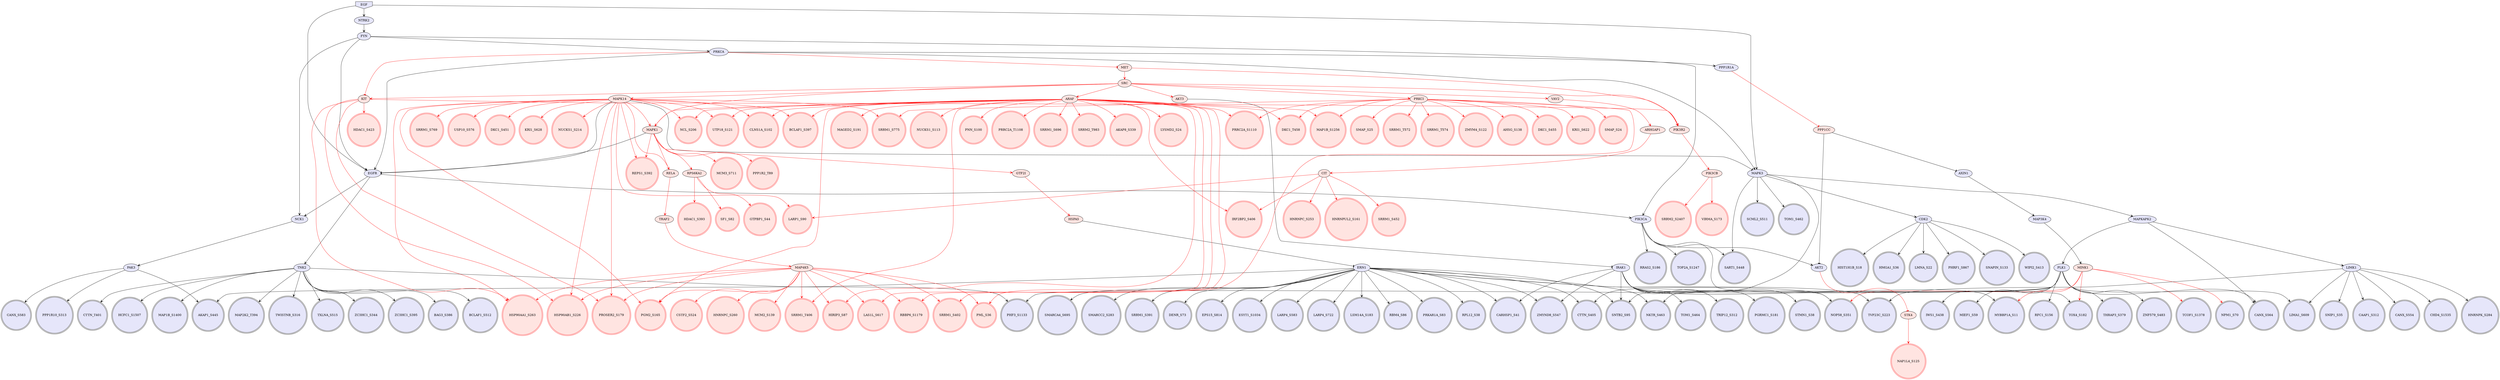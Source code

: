 digraph {

FYN->EGFR [penwidth=1, color=black, arrowhead="vee"]
EGFR->NCK1 [penwidth=1, color=black, arrowhead="vee"]
PRKCA->EGFR [penwidth=1, color=black, arrowhead="vee"]
EGF->EGFR [penwidth=1, color=black, arrowhead="vee"]
MAPK14->EGFR [penwidth=1, color=black, arrowhead="tee"]
EGFR->PIK3CA [penwidth=1, color=black, arrowhead="vee"]
MAPK1->EGFR [penwidth=1, color=black, arrowhead="tee"]
EGFR->TNK2 [penwidth=1, color=black, arrowhead="vee"]
NTRK2->FYN [penwidth=1, color=black, arrowhead="vee"]
EGF->NTRK2 [penwidth=1, color=black, arrowhead="vee"]
FYN->NCK1 [penwidth=1, color=black, arrowhead="vee"]
FYN->PRKCA [penwidth=1, color=black, arrowhead="vee"]
FYN->PIK3CA [penwidth=1, color=black, arrowhead="vee"]
AKT3->IRAK1 [penwidth=1, color=black, arrowhead="tee"]
NCK1->PAK3 [penwidth=1, color=black, arrowhead="vee"]
PRKCA->MAPK3 [penwidth=1, color=black, arrowhead="vee"]
EGF->MAPK3 [penwidth=1, color=black, arrowhead="vee"]
MAPK3->CDK2 [penwidth=1, color=black, arrowhead="vee"]
MAPK3->MAPKAPK2 [penwidth=1, color=black, arrowhead="vee"]
MAPK14->MAPK3 [penwidth=1, color=black, arrowhead="tee"]
PRKCA->PPP1R1A [penwidth=1, color=black, arrowhead="vee"]
HSPA5->ERN1 [penwidth=1, color=black, arrowhead="tee"]
AXIN1->MAP3K4 [penwidth=1, color=black, arrowhead="vee"]
MAP3K4->MINK1 [penwidth=1, color=black, arrowhead="vee"]
MAPKAPK2->PLK1 [penwidth=1, color=black, arrowhead="vee"]
PIK3CA->AKT2 [penwidth=1, color=black, arrowhead="vee"]
PPP1CC->AKT2 [penwidth=1, color=black, arrowhead="tee"]
MAPKAPK2->LIMK1 [penwidth=1, color=black, arrowhead="vee"]
PPP1CC->AXIN1 [penwidth=1, color=black, arrowhead="tee"]
ERN1->AKAP1_S445 [penwidth=1, color=black, arrowhead="vee"]
PAK3->AKAP1_S445 [penwidth=1, color=black, arrowhead="vee"]
TNK2->BAG3_S386 [penwidth=1, color=black, arrowhead="vee"]
TNK2->BCLAF1_S512 [penwidth=1, color=black, arrowhead="vee"]
LIMK1->CAAP1_S312 [penwidth=1, color=black, arrowhead="vee"]
LIMK1->CANX_S554 [penwidth=1, color=black, arrowhead="vee"]
PLK1->CANX_S564 [penwidth=1, color=black, arrowhead="vee"]
MAPKAPK2->CANX_S564 [penwidth=1, color=black, arrowhead="vee"]
PAK3->CANX_S583 [penwidth=1, color=black, arrowhead="vee"]
ERN1->CARHSP1_S41 [penwidth=1, color=black, arrowhead="vee"]
IRAK1->CARHSP1_S41 [penwidth=1, color=black, arrowhead="vee"]
LIMK1->CHD4_S1535 [penwidth=1, color=black, arrowhead="vee"]
ERN1->CTTN_S405 [penwidth=1, color=black, arrowhead="vee"]
MAPK3->CTTN_S405 [penwidth=1, color=black, arrowhead="vee"]
TNK2->CTTN_T401 [penwidth=1, color=black, arrowhead="vee"]
ERN1->DENR_S73 [penwidth=1, color=black, arrowhead="vee"]
ERN1->EPS15_S814 [penwidth=1, color=black, arrowhead="vee"]
ERN1->ESYT1_S1034 [penwidth=1, color=black, arrowhead="vee"]
TNK2->HCFC1_S1507 [penwidth=1, color=black, arrowhead="vee"]
CDK2->HIST1H1B_S18 [penwidth=1, color=black, arrowhead="vee"]
CDK2->HMGA1_S36 [penwidth=1, color=black, arrowhead="vee"]
LIMK1->HNRNPK_S284 [penwidth=1, color=black, arrowhead="vee"]
PLK1->IWS1_S438 [penwidth=1, color=black, arrowhead="vee"]
ERN1->LARP4_S583 [penwidth=1, color=black, arrowhead="vee"]
ERN1->LARP4_S722 [penwidth=1, color=black, arrowhead="vee"]
PLK1->LIMA1_S609 [penwidth=1, color=black, arrowhead="vee"]
LIMK1->LIMA1_S609 [penwidth=1, color=black, arrowhead="vee"]
CDK2->LMNA_S22 [penwidth=1, color=black, arrowhead="vee"]
ERN1->LSM14A_S183 [penwidth=1, color=black, arrowhead="vee"]
TNK2->MAP1B_S1400 [penwidth=1, color=black, arrowhead="vee"]
TNK2->MAP2K2_T394 [penwidth=1, color=black, arrowhead="vee"]
PLK1->MIEF1_S59 [penwidth=1, color=black, arrowhead="vee"]
IRAK1->MYBBP1A_S11 [penwidth=1, color=black, arrowhead="vee"]
MINK1->MYBBP1A_S11 [penwidth=1, color=red, arrowhead="vee"]
ERN1->NKTR_S463 [penwidth=1, color=black, arrowhead="vee"]
PLK1->NKTR_S463 [penwidth=1, color=black, arrowhead="vee"]
ERN1->NOP58_S351 [penwidth=1, color=black, arrowhead="vee"]
IRAK1->NOP58_S351 [penwidth=1, color=black, arrowhead="vee"]
MINK1->NOP58_S351 [penwidth=1, color=red, arrowhead="vee"]
MINK1->NPM1_S70 [penwidth=1, color=red, arrowhead="vee"]
IRAK1->PGRMC1_S181 [penwidth=1, color=black, arrowhead="vee"]
TNK2->PHF3_S1133 [penwidth=1, color=black, arrowhead="vee"]
PLK1->PHF3_S1133 [penwidth=1, color=black, arrowhead="vee"]
CDK2->PHRF1_S867 [penwidth=1, color=black, arrowhead="vee"]
PAK3->PPP1R10_S313 [penwidth=1, color=black, arrowhead="vee"]
ERN1->PRKAR1A_S83 [penwidth=1, color=black, arrowhead="vee"]
ERN1->RBM4_S86 [penwidth=1, color=black, arrowhead="vee"]
PLK1->RFC1_S156 [penwidth=1, color=black, arrowhead="vee"]
ERN1->RPL12_S38 [penwidth=1, color=black, arrowhead="vee"]
PIK3CA->RRAS2_S186 [penwidth=1, color=black, arrowhead="vee"]
MAPK3->SART1_S448 [penwidth=1, color=black, arrowhead="vee"]
PIK3CA->SART1_S448 [penwidth=1, color=black, arrowhead="vee"]
MAPK3->SCML2_S511 [penwidth=1, color=black, arrowhead="vee"]
ERN1->SMARCA4_S695 [penwidth=1, color=black, arrowhead="vee"]
ERN1->SMARCC2_S283 [penwidth=1, color=black, arrowhead="vee"]
CDK2->SNAPIN_S133 [penwidth=1, color=black, arrowhead="vee"]
LIMK1->SNIP1_S35 [penwidth=1, color=black, arrowhead="vee"]
ERN1->SNTB2_S95 [penwidth=1, color=black, arrowhead="vee"]
PLK1->SNTB2_S95 [penwidth=1, color=black, arrowhead="vee"]
IRAK1->SNTB2_S95 [penwidth=1, color=black, arrowhead="vee"]
ERN1->SRRM1_S391 [penwidth=1, color=black, arrowhead="vee"]
IRAK1->STMN1_S38 [penwidth=1, color=black, arrowhead="vee"]
MINK1->TCOF1_S1378 [penwidth=1, color=red, arrowhead="vee"]
PLK1->THRAP3_S379 [penwidth=1, color=black, arrowhead="vee"]
MAPK3->TOM1_S462 [penwidth=1, color=black, arrowhead="vee"]
IRAK1->TOM1_S464 [penwidth=1, color=black, arrowhead="vee"]
PIK3CA->TOP2A_S1247 [penwidth=1, color=black, arrowhead="vee"]
MINK1->TOX4_S182 [penwidth=1, color=red, arrowhead="vee"]
PIK3CA->TOX4_S182 [penwidth=1, color=black, arrowhead="vee"]
IRAK1->TRIP12_S312 [penwidth=1, color=black, arrowhead="vee"]
ERN1->TVP23C_S223 [penwidth=1, color=black, arrowhead="vee"]
LIMK1->TVP23C_S223 [penwidth=1, color=black, arrowhead="vee"]
TNK2->TWISTNB_S316 [penwidth=1, color=black, arrowhead="vee"]
TNK2->TXLNA_S515 [penwidth=1, color=black, arrowhead="vee"]
CDK2->WIPI2_S413 [penwidth=1, color=black, arrowhead="vee"]
TNK2->ZC3HC1_S344 [penwidth=1, color=black, arrowhead="vee"]
TNK2->ZC3HC1_S395 [penwidth=1, color=black, arrowhead="vee"]
ERN1->ZMYND8_S547 [penwidth=1, color=black, arrowhead="vee"]
IRAK1->ZMYND8_S547 [penwidth=1, color=black, arrowhead="vee"]
PLK1->ZNF579_S483 [penwidth=1, color=black, arrowhead="vee"]
SRC->AKT3 [penwidth=1, color=red, arrowhead="vee"]
MET->SRC [penwidth=1, color=red, arrowhead="vee"]
SRC->KIT [penwidth=1, color=red, arrowhead="vee"]
SRC->ARAF [penwidth=1, color=red, arrowhead="vee"]
SRC->MAPK14 [penwidth=1, color=red, arrowhead="vee"]
SRC->MAPK1 [penwidth=1, color=red, arrowhead="vee"]
SRC->PRKCI [penwidth=1, color=red, arrowhead="vee"]
SRC->PIK3R2 [penwidth=1, color=red, arrowhead="vee"]
SRC->VAV2 [penwidth=1, color=red, arrowhead="vee"]
MAPK1->GTF2I [penwidth=1, color=red, arrowhead="vee"]
MAPK1->RPS6KA2 [penwidth=1, color=red, arrowhead="vee"]
PRKCA->MET [penwidth=1, color=red, arrowhead="tee"]
MET->PIK3R2 [penwidth=1, color=red, arrowhead="vee"]
PRKCA->KIT [penwidth=1, color=red, arrowhead="tee"]
KIT->PIK3R2 [penwidth=1, color=red, arrowhead="vee"]
ARAF->MAPK1 [penwidth=1, color=red, arrowhead="vee"]
AKT2->STK4 [penwidth=1, color=red, arrowhead="tee"]
ARHGAP1->CIT [penwidth=1, color=red, arrowhead="vee"]
RELA->TRAF2 [penwidth=1, color=red, arrowhead="vee"]
MAPK14->RELA [penwidth=1, color=red, arrowhead="vee"]
MAPK1->RELA [penwidth=1, color=red, arrowhead="vee"]
TRAF2->MAP4K5 [penwidth=1, color=red, arrowhead="vee"]
MAPK14->MAPK1 [penwidth=1, color=red, arrowhead="vee"]
PIK3R2->PIK3CB [penwidth=1, color=red, arrowhead="vee"]
PPP1R1A->PPP1CC [penwidth=1, color=red, arrowhead="tee"]
VAV2->ARHGAP1 [penwidth=1, color=red, arrowhead="vee"]
GTF2I->HSPA5 [penwidth=1, color=red, arrowhead="vee"]
PRKCI->AHSG_S138 [penwidth=1, color=red, arrowhead="vee"]
ARAF->AKAP8_S339 [penwidth=1, color=red, arrowhead="vee"]
ARAF->BCLAF1_S397 [penwidth=1, color=red, arrowhead="vee"]
MAPK14->BCLAF1_S397 [penwidth=1, color=red, arrowhead="vee"]
ARAF->CLNS1A_S102 [penwidth=1, color=red, arrowhead="vee"]
MAPK14->CLNS1A_S102 [penwidth=1, color=red, arrowhead="vee"]
MAP4K5->CSTF2_S524 [penwidth=1, color=red, arrowhead="vee"]
MAPK14->DKC1_S451 [penwidth=1, color=red, arrowhead="vee"]
PRKCI->DKC1_S455 [penwidth=1, color=red, arrowhead="vee"]
ARAF->DKC1_T458 [penwidth=1, color=red, arrowhead="vee"]
PRKCI->DKC1_T458 [penwidth=1, color=red, arrowhead="vee"]
RPS6KA2->GTPBP1_S44 [penwidth=1, color=red, arrowhead="vee"]
RPS6KA2->HDAC1_S393 [penwidth=1, color=red, arrowhead="vee"]
KIT->HDAC1_S423 [penwidth=1, color=red, arrowhead="vee"]
ARAF->HIRIP3_S87 [penwidth=1, color=red, arrowhead="vee"]
MAP4K5->HIRIP3_S87 [penwidth=1, color=red, arrowhead="vee"]
CIT->HNRNPC_S253 [penwidth=1, color=red, arrowhead="vee"]
MAP4K5->HNRNPC_S260 [penwidth=1, color=red, arrowhead="vee"]
CIT->HNRNPUL2_S161 [penwidth=1, color=red, arrowhead="vee"]
MAPK14->HSP90AA1_S263 [penwidth=1, color=red, arrowhead="vee"]
MAP4K5->HSP90AA1_S263 [penwidth=1, color=red, arrowhead="vee"]
KIT->HSP90AA1_S263 [penwidth=1, color=red, arrowhead="vee"]
MAPK14->HSP90AB1_S226 [penwidth=1, color=red, arrowhead="vee"]
MAP4K5->HSP90AB1_S226 [penwidth=1, color=red, arrowhead="vee"]
KIT->HSP90AB1_S226 [penwidth=1, color=red, arrowhead="vee"]
ARAF->IRF2BP2_S406 [penwidth=1, color=red, arrowhead="vee"]
CIT->IRF2BP2_S406 [penwidth=1, color=red, arrowhead="vee"]
PRKCI->KRI1_S622 [penwidth=1, color=red, arrowhead="vee"]
MAPK14->KRI1_S628 [penwidth=1, color=red, arrowhead="vee"]
CIT->LARP1_S90 [penwidth=1, color=red, arrowhead="vee"]
MAPK14->LARP1_S90 [penwidth=1, color=red, arrowhead="vee"]
ARAF->LAS1L_S617 [penwidth=1, color=red, arrowhead="vee"]
MAP4K5->LAS1L_S617 [penwidth=1, color=red, arrowhead="vee"]
ARAF->LYSMD2_S24 [penwidth=1, color=red, arrowhead="vee"]
ARAF->MAGED2_S191 [penwidth=1, color=red, arrowhead="vee"]
ARAF->MAP1B_S1256 [penwidth=1, color=red, arrowhead="vee"]
PRKCI->MAP1B_S1256 [penwidth=1, color=red, arrowhead="vee"]
MAP4K5->MCM2_S139 [penwidth=1, color=red, arrowhead="vee"]
MAPK1->MCM3_S711 [penwidth=1, color=red, arrowhead="vee"]
STK4->NAP1L4_S125 [penwidth=1, color=red, arrowhead="vee"]
ARAF->NCL_S206 [penwidth=1, color=red, arrowhead="vee"]
MAPK14->NCL_S206 [penwidth=1, color=red, arrowhead="vee"]
ARAF->NUCKS1_S113 [penwidth=1, color=red, arrowhead="vee"]
MAPK14->NUCKS1_S214 [penwidth=1, color=red, arrowhead="vee"]
ARAF->PGM2_S165 [penwidth=1, color=red, arrowhead="vee"]
MAPK14->PGM2_S165 [penwidth=1, color=red, arrowhead="vee"]
MAP4K5->PGM2_S165 [penwidth=1, color=red, arrowhead="vee"]
PRKCI->PML_S36 [penwidth=1, color=red, arrowhead="vee"]
MAP4K5->PML_S36 [penwidth=1, color=red, arrowhead="vee"]
ARAF->PNN_S100 [penwidth=1, color=red, arrowhead="vee"]
MAPK1->PPP1R2_T89 [penwidth=1, color=red, arrowhead="vee"]
MAPK14->PROSER2_S179 [penwidth=1, color=red, arrowhead="vee"]
MAP4K5->PROSER2_S179 [penwidth=1, color=red, arrowhead="vee"]
KIT->PROSER2_S179 [penwidth=1, color=red, arrowhead="vee"]
ARAF->PRRC2A_S1110 [penwidth=1, color=red, arrowhead="vee"]
PRKCI->PRRC2A_S1110 [penwidth=1, color=red, arrowhead="vee"]
ARAF->PRRC2A_T1108 [penwidth=1, color=red, arrowhead="vee"]
ARAF->RBBP6_S1179 [penwidth=1, color=red, arrowhead="vee"]
MAP4K5->RBBP6_S1179 [penwidth=1, color=red, arrowhead="vee"]
MAPK14->REPS1_S392 [penwidth=1, color=red, arrowhead="vee"]
MAPK1->REPS1_S392 [penwidth=1, color=red, arrowhead="vee"]
RPS6KA2->SF1_S82 [penwidth=1, color=red, arrowhead="vee"]
PRKCI->SMAP_S24 [penwidth=1, color=red, arrowhead="vee"]
PRKCI->SMAP_S25 [penwidth=1, color=red, arrowhead="vee"]
ARAF->SRRM1_S402 [penwidth=1, color=red, arrowhead="vee"]
MAP4K5->SRRM1_S402 [penwidth=1, color=red, arrowhead="vee"]
CIT->SRRM1_S452 [penwidth=1, color=red, arrowhead="vee"]
ARAF->SRRM1_S696 [penwidth=1, color=red, arrowhead="vee"]
MAPK14->SRRM1_S769 [penwidth=1, color=red, arrowhead="vee"]
MAPK14->SRRM1_S775 [penwidth=1, color=red, arrowhead="vee"]
PRKCI->SRRM1_S775 [penwidth=1, color=red, arrowhead="vee"]
ARAF->SRRM1_T406 [penwidth=1, color=red, arrowhead="vee"]
MAP4K5->SRRM1_T406 [penwidth=1, color=red, arrowhead="vee"]
PRKCI->SRRM1_T572 [penwidth=1, color=red, arrowhead="vee"]
PRKCI->SRRM1_T574 [penwidth=1, color=red, arrowhead="vee"]
PIK3CB->SRRM2_S2407 [penwidth=1, color=red, arrowhead="vee"]
ARAF->SRRM2_T983 [penwidth=1, color=red, arrowhead="vee"]
MAPK14->USP10_S576 [penwidth=1, color=red, arrowhead="vee"]
ARAF->UTP18_S121 [penwidth=1, color=red, arrowhead="vee"]
MAPK14->UTP18_S121 [penwidth=1, color=red, arrowhead="vee"]
PIK3CB->VIRMA_S173 [penwidth=1, color=red, arrowhead="vee"]
PRKCI->ZMYM4_S122 [penwidth=1, color=red, arrowhead="vee"]
EGF [style=filled, color=black, fillcolor=lavender, shape=invhouse];
RPL12_S38 [style=filled, color=black, fillcolor=lavender, shape=doublecircle];
NAP1L4_S125 [style=filled, color=red, fillcolor=mistyrose, shape=doublecircle];
PGRMC1_S181 [style=filled, color=black, fillcolor=lavender, shape=doublecircle];
RBBP6_S1179 [style=filled, color=red, fillcolor=mistyrose, shape=doublecircle];
SNAPIN_S133 [style=filled, color=black, fillcolor=lavender, shape=doublecircle];
TXLNA_S515 [style=filled, color=black, fillcolor=lavender, shape=doublecircle];
NPM1_S70 [style=filled, color=black, fillcolor=lavender, shape=doublecircle];
SMARCA4_S695 [style=filled, color=black, fillcolor=lavender, shape=doublecircle];
TCOF1_S1378 [style=filled, color=black, fillcolor=lavender, shape=doublecircle];
EPS15_S814 [style=filled, color=black, fillcolor=lavender, shape=doublecircle];
DENR_S73 [style=filled, color=black, fillcolor=lavender, shape=doublecircle];
PHF3_S1133 [style=filled, color=black, fillcolor=lavender, shape=doublecircle];
RFC1_S156 [style=filled, color=black, fillcolor=lavender, shape=doublecircle];
BCLAF1_S397 [style=filled, color=red, fillcolor=mistyrose, shape=doublecircle];
LARP1_S90 [style=filled, color=red, fillcolor=mistyrose, shape=doublecircle];
LYSMD2_S24 [style=filled, color=red, fillcolor=mistyrose, shape=doublecircle];
IRF2BP2_S406 [style=filled, color=red, fillcolor=mistyrose, shape=doublecircle];
SNIP1_S35 [style=filled, color=black, fillcolor=lavender, shape=doublecircle];
PNN_S100 [style=filled, color=red, fillcolor=mistyrose, shape=doublecircle];
SRRM1_T572 [style=filled, color=red, fillcolor=mistyrose, shape=doublecircle];
SRRM1_T574 [style=filled, color=red, fillcolor=mistyrose, shape=doublecircle];
SART1_S448 [style=filled, color=black, fillcolor=lavender, shape=doublecircle];
THRAP3_S379 [style=filled, color=black, fillcolor=lavender, shape=doublecircle];
AKAP8_S339 [style=filled, color=red, fillcolor=mistyrose, shape=doublecircle];
WIPI2_S413 [style=filled, color=black, fillcolor=lavender, shape=doublecircle];
SF1_S82 [style=filled, color=red, fillcolor=mistyrose, shape=doublecircle];
ZC3HC1_S344 [style=filled, color=black, fillcolor=lavender, shape=doublecircle];
PROSER2_S179 [style=filled, color=red, fillcolor=mistyrose, shape=doublecircle];
MAGED2_S191 [style=filled, color=red, fillcolor=mistyrose, shape=doublecircle];
PPP1R2_T89 [style=filled, color=red, fillcolor=mistyrose, shape=doublecircle];
HDAC1_S423 [style=filled, color=red, fillcolor=mistyrose, shape=doublecircle];
TOP2A_S1247 [style=filled, color=black, fillcolor=lavender, shape=doublecircle];
NKTR_S463 [style=filled, color=black, fillcolor=lavender, shape=doublecircle];
PGM2_S165 [style=filled, color=red, fillcolor=mistyrose, shape=doublecircle];
HCFC1_S1507 [style=filled, color=black, fillcolor=lavender, shape=doublecircle];
AHSG_S138 [style=filled, color=red, fillcolor=mistyrose, shape=doublecircle];
SRRM2_T983 [style=filled, color=red, fillcolor=mistyrose, shape=doublecircle];
MAP1B_S1400 [style=filled, color=black, fillcolor=lavender, shape=doublecircle];
PPP1R10_S313 [style=filled, color=black, fillcolor=lavender, shape=doublecircle];
MIEF1_S59 [style=filled, color=black, fillcolor=lavender, shape=doublecircle];
HNRNPK_S284 [style=filled, color=black, fillcolor=lavender, shape=doublecircle];
RRAS2_S186 [style=filled, color=black, fillcolor=lavender, shape=doublecircle];
TWISTNB_S316 [style=filled, color=black, fillcolor=lavender, shape=doublecircle];
SRRM1_S775 [style=filled, color=red, fillcolor=mistyrose, shape=doublecircle];
SRRM1_S769 [style=filled, color=red, fillcolor=mistyrose, shape=doublecircle];
HMGA1_S36 [style=filled, color=black, fillcolor=lavender, shape=doublecircle];
DKC1_S451 [style=filled, color=red, fillcolor=mistyrose, shape=doublecircle];
DKC1_T458 [style=filled, color=red, fillcolor=mistyrose, shape=doublecircle];
CAAP1_S312 [style=filled, color=black, fillcolor=lavender, shape=doublecircle];
ZC3HC1_S395 [style=filled, color=black, fillcolor=lavender, shape=doublecircle];
BCLAF1_S512 [style=filled, color=black, fillcolor=lavender, shape=doublecircle];
GTPBP1_S44 [style=filled, color=red, fillcolor=mistyrose, shape=doublecircle];
RBM4_S86 [style=filled, color=black, fillcolor=lavender, shape=doublecircle];
REPS1_S392 [style=filled, color=red, fillcolor=mistyrose, shape=doublecircle];
MAP2K2_T394 [style=filled, color=black, fillcolor=lavender, shape=doublecircle];
TOM1_S462 [style=filled, color=black, fillcolor=lavender, shape=doublecircle];
TOM1_S464 [style=filled, color=black, fillcolor=lavender, shape=doublecircle];
SRRM1_S391 [style=filled, color=black, fillcolor=lavender, shape=doublecircle];
TVP23C_S223 [style=filled, color=black, fillcolor=lavender, shape=doublecircle];
TOX4_S182 [style=filled, color=black, fillcolor=lavender, shape=doublecircle];
NOP58_S351 [style=filled, color=black, fillcolor=lavender, shape=doublecircle];
MCM2_S139 [style=filled, color=red, fillcolor=mistyrose, shape=doublecircle];
HNRNPC_S253 [style=filled, color=red, fillcolor=mistyrose, shape=doublecircle];
HNRNPC_S260 [style=filled, color=red, fillcolor=mistyrose, shape=doublecircle];
CHD4_S1535 [style=filled, color=black, fillcolor=lavender, shape=doublecircle];
MYBBP1A_S11 [style=filled, color=black, fillcolor=lavender, shape=doublecircle];
USP10_S576 [style=filled, color=red, fillcolor=mistyrose, shape=doublecircle];
CANX_S554 [style=filled, color=black, fillcolor=lavender, shape=doublecircle];
KRI1_S628 [style=filled, color=red, fillcolor=mistyrose, shape=doublecircle];
KRI1_S622 [style=filled, color=red, fillcolor=mistyrose, shape=doublecircle];
PRRC2A_T1108 [style=filled, color=red, fillcolor=mistyrose, shape=doublecircle];
PRRC2A_S1110 [style=filled, color=red, fillcolor=mistyrose, shape=doublecircle];
DKC1_S455 [style=filled, color=red, fillcolor=mistyrose, shape=doublecircle];
SRRM1_S452 [style=filled, color=red, fillcolor=mistyrose, shape=doublecircle];
HIRIP3_S87 [style=filled, color=red, fillcolor=mistyrose, shape=doublecircle];
TRIP12_S312 [style=filled, color=black, fillcolor=lavender, shape=doublecircle];
SMAP_S25 [style=filled, color=red, fillcolor=mistyrose, shape=doublecircle];
SMAP_S24 [style=filled, color=red, fillcolor=mistyrose, shape=doublecircle];
CANX_S564 [style=filled, color=black, fillcolor=lavender, shape=doublecircle];
HIST1H1B_S18 [style=filled, color=black, fillcolor=lavender, shape=doublecircle];
LMNA_S22 [style=filled, color=black, fillcolor=lavender, shape=doublecircle];
HNRNPUL2_S161 [style=filled, color=red, fillcolor=mistyrose, shape=doublecircle];
CANX_S583 [style=filled, color=black, fillcolor=lavender, shape=doublecircle];
CSTF2_S524 [style=filled, color=red, fillcolor=mistyrose, shape=doublecircle];
AKAP1_S445 [style=filled, color=black, fillcolor=lavender, shape=doublecircle];
MAP1B_S1256 [style=filled, color=red, fillcolor=mistyrose, shape=doublecircle];
ZNF579_S483 [style=filled, color=black, fillcolor=lavender, shape=doublecircle];
PML_S36 [style=filled, color=red, fillcolor=mistyrose, shape=doublecircle];
HSP90AB1_S226 [style=filled, color=red, fillcolor=mistyrose, shape=doublecircle];
NUCKS1_S214 [style=filled, color=red, fillcolor=mistyrose, shape=doublecircle];
SRRM2_S2407 [style=filled, color=red, fillcolor=mistyrose, shape=doublecircle];
ZMYND8_S547 [style=filled, color=black, fillcolor=lavender, shape=doublecircle];
NUCKS1_S113 [style=filled, color=red, fillcolor=mistyrose, shape=doublecircle];
LSM14A_S183 [style=filled, color=black, fillcolor=lavender, shape=doublecircle];
SRRM1_S696 [style=filled, color=red, fillcolor=mistyrose, shape=doublecircle];
LAS1L_S617 [style=filled, color=red, fillcolor=mistyrose, shape=doublecircle];
CLNS1A_S102 [style=filled, color=red, fillcolor=mistyrose, shape=doublecircle];
LARP4_S722 [style=filled, color=black, fillcolor=lavender, shape=doublecircle];
PRKAR1A_S83 [style=filled, color=black, fillcolor=lavender, shape=doublecircle];
HSP90AA1_S263 [style=filled, color=red, fillcolor=mistyrose, shape=doublecircle];
IWS1_S438 [style=filled, color=black, fillcolor=lavender, shape=doublecircle];
PHRF1_S867 [style=filled, color=black, fillcolor=lavender, shape=doublecircle];
ESYT1_S1034 [style=filled, color=black, fillcolor=lavender, shape=doublecircle];
SMARCC2_S283 [style=filled, color=black, fillcolor=lavender, shape=doublecircle];
CTTN_T401 [style=filled, color=black, fillcolor=lavender, shape=doublecircle];
CTTN_S405 [style=filled, color=black, fillcolor=lavender, shape=doublecircle];
STMN1_S38 [style=filled, color=black, fillcolor=lavender, shape=doublecircle];
LIMA1_S609 [style=filled, color=black, fillcolor=lavender, shape=doublecircle];
BAG3_S386 [style=filled, color=black, fillcolor=lavender, shape=doublecircle];
UTP18_S121 [style=filled, color=red, fillcolor=mistyrose, shape=doublecircle];
MCM3_S711 [style=filled, color=red, fillcolor=mistyrose, shape=doublecircle];
ZMYM4_S122 [style=filled, color=red, fillcolor=mistyrose, shape=doublecircle];
LARP4_S583 [style=filled, color=black, fillcolor=lavender, shape=doublecircle];
SCML2_S511 [style=filled, color=black, fillcolor=lavender, shape=doublecircle];
NCL_S206 [style=filled, color=red, fillcolor=mistyrose, shape=doublecircle];
SNTB2_S95 [style=filled, color=black, fillcolor=lavender, shape=doublecircle];
CARHSP1_S41 [style=filled, color=black, fillcolor=lavender, shape=doublecircle];
SRRM1_S402 [style=filled, color=red, fillcolor=mistyrose, shape=doublecircle];
SRRM1_T406 [style=filled, color=red, fillcolor=mistyrose, shape=doublecircle];
VIRMA_S173 [style=filled, color=red, fillcolor=mistyrose, shape=doublecircle];
HDAC1_S393 [style=filled, color=red, fillcolor=mistyrose, shape=doublecircle];
FYN [style=filled, fillcolor=lavender];
EGFR [style=filled, fillcolor=lavender];
PRKCA [style=filled, fillcolor=lavender];
MAPK14 [style=filled, fillcolor=mistyrose];
MAPK1 [style=filled, fillcolor=mistyrose];
NTRK2 [style=filled, fillcolor=lavender];
AKT3 [style=filled, fillcolor=mistyrose];
NCK1 [style=filled, fillcolor=lavender];
MAPK3 [style=filled, fillcolor=lavender];
HSPA5 [style=filled, fillcolor=mistyrose];
AXIN1 [style=filled, fillcolor=lavender];
MAP3K4 [style=filled, fillcolor=lavender];
MAPKAPK2 [style=filled, fillcolor=lavender];
PIK3CA [style=filled, fillcolor=lavender];
PPP1CC [style=filled, fillcolor=mistyrose];
ERN1 [style=filled, fillcolor=lavender];
PAK3 [style=filled, fillcolor=lavender];
TNK2 [style=filled, fillcolor=lavender];
LIMK1 [style=filled, fillcolor=lavender];
PLK1 [style=filled, fillcolor=lavender];
IRAK1 [style=filled, fillcolor=lavender];
CDK2 [style=filled, fillcolor=lavender];
MINK1 [style=filled, fillcolor=mistyrose];
SRC [style=filled, fillcolor=mistyrose];
MET [style=filled, fillcolor=mistyrose];
KIT [style=filled, fillcolor=mistyrose];
ARAF [style=filled, fillcolor=mistyrose];
AKT2 [style=filled, fillcolor=lavender];
ARHGAP1 [style=filled, fillcolor=mistyrose];
RELA [style=filled, fillcolor=mistyrose];
TRAF2 [style=filled, fillcolor=mistyrose];
PIK3R2 [style=filled, fillcolor=mistyrose];
PPP1R1A [style=filled, fillcolor=lavender];
VAV2 [style=filled, fillcolor=mistyrose];
GTF2I [style=filled, fillcolor=mistyrose];
PRKCI [style=filled, fillcolor=mistyrose];
MAP4K5 [style=filled, fillcolor=mistyrose];
RPS6KA2 [style=filled, fillcolor=mistyrose];
CIT [style=filled, fillcolor=mistyrose];
STK4 [style=filled, fillcolor=mistyrose];
PIK3CB [style=filled, fillcolor=mistyrose];


}
